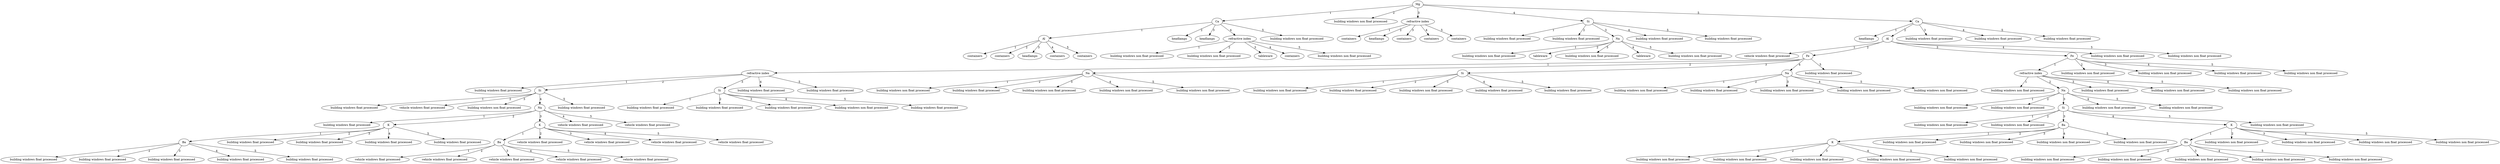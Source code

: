 digraph {
rank=LR;
Mg[label="Mg"]
232[label="Ca"]
213[label="Al"]
204[label="containers"]
206[label="containers"]
208[label="headlamps"]
210[label="containers"]
212[label="containers"]
215[label="headlamps"]
217[label="headlamps"]
229[label="refractive index"]
220[label="building windows non float processed"]
222[label="building windows non float processed"]
224[label="tableware"]
226[label="containers"]
228[label="building windows non float processed"]
231[label="building windows non float processed"]
234[label="building windows non float processed"]
246[label="refractive index"]
237[label="containers"]
239[label="headlamps"]
241[label="containers"]
243[label="containers"]
245[label="containers"]
268[label="Si"]
249[label="building windows float processed"]
251[label="building windows float processed"]
263[label="Na"]
254[label="building windows non float processed"]
256[label="tableware"]
258[label="building windows non float processed"]
260[label="tableware"]
262[label="building windows non float processed"]
265[label="building windows float processed"]
267[label="building windows float processed"]
490[label="Ca"]
271[label="headlamps"]
483[label="Al"]
274[label="vehicle windows float processed"]
396[label="Fe"]
357[label="refractive index"]
278[label="building windows float processed"]
340[label="Si"]
281[label="building windows float processed"]
283[label="vehicle windows float processed"]
285[label="building windows non float processed"]
337[label="Na"]
288[label="building windows float processed"]
310[label="K"]
301[label="Ba"]
292[label="building windows float processed"]
294[label="building windows float processed"]
296[label="building windows float processed"]
298[label="building windows float processed"]
300[label="building windows float processed"]
303[label="building windows float processed"]
305[label="building windows float processed"]
307[label="building windows float processed"]
309[label="building windows float processed"]
332[label="K"]
323[label="Ba"]
314[label="vehicle windows float processed"]
316[label="vehicle windows float processed"]
318[label="vehicle windows float processed"]
320[label="vehicle windows float processed"]
322[label="vehicle windows float processed"]
325[label="vehicle windows float processed"]
327[label="vehicle windows float processed"]
329[label="vehicle windows float processed"]
331[label="vehicle windows float processed"]
334[label="vehicle windows float processed"]
336[label="vehicle windows float processed"]
339[label="building windows float processed"]
352[label="Si"]
343[label="building windows float processed"]
345[label="building windows float processed"]
347[label="building windows float processed"]
349[label="building windows non float processed"]
351[label="building windows float processed"]
354[label="building windows float processed"]
356[label="building windows float processed"]
369[label="Na"]
360[label="building windows non float processed"]
362[label="building windows float processed"]
364[label="building windows non float processed"]
366[label="building windows non float processed"]
368[label="building windows non float processed"]
381[label="Si"]
372[label="building windows non float processed"]
374[label="building windows float processed"]
376[label="building windows non float processed"]
378[label="building windows float processed"]
380[label="building windows float processed"]
393[label="Na"]
384[label="building windows non float processed"]
386[label="building windows float processed"]
388[label="building windows non float processed"]
390[label="building windows non float processed"]
392[label="building windows non float processed"]
395[label="building windows float processed"]
478[label="Fe"]
469[label="refractive index"]
400[label="building windows non float processed"]
462[label="Na"]
403[label="building windows non float processed"]
405[label="building windows non float processed"]
457[label="Si"]
408[label="building windows non float processed"]
410[label="building windows non float processed"]
432[label="Ba"]
423[label="K"]
414[label="building windows non float processed"]
416[label="building windows non float processed"]
418[label="building windows non float processed"]
420[label="building windows non float processed"]
422[label="building windows non float processed"]
425[label="building windows non float processed"]
427[label="building windows non float processed"]
429[label="building windows non float processed"]
431[label="building windows non float processed"]
454[label="K"]
445[label="Ba"]
436[label="building windows non float processed"]
438[label="building windows non float processed"]
440[label="building windows non float processed"]
442[label="building windows non float processed"]
444[label="building windows non float processed"]
447[label="building windows non float processed"]
449[label="building windows non float processed"]
451[label="building windows non float processed"]
453[label="building windows non float processed"]
456[label="building windows non float processed"]
459[label="building windows non float processed"]
461[label="building windows non float processed"]
464[label="building windows float processed"]
466[label="building windows non float processed"]
468[label="building windows non float processed"]
471[label="building windows non float processed"]
473[label="building windows non float processed"]
475[label="building windows float processed"]
477[label="building windows non float processed"]
480[label="building windows non float processed"]
482[label="building windows non float processed"]
485[label="building windows float processed"]
487[label="building windows float processed"]
489[label="building windows float processed"]
213->204[label="1"]
213->206[label="2"]
213->208[label="3"]
213->210[label="4"]
213->212[label="5"]
232->213[label="1"]
232->215[label="2"]
232->217[label="3"]
229->220[label="1"]
229->222[label="2"]
229->224[label="3"]
229->226[label="4"]
229->228[label="5"]
232->229[label="4"]
232->231[label="5"]
Mg->232[label="1"]
Mg->234[label="2"]
246->237[label="1"]
246->239[label="2"]
246->241[label="3"]
246->243[label="4"]
246->245[label="5"]
Mg->246[label="3"]
268->249[label="1"]
268->251[label="2"]
263->254[label="1"]
263->256[label="2"]
263->258[label="3"]
263->260[label="4"]
263->262[label="5"]
268->263[label="3"]
268->265[label="4"]
268->267[label="5"]
Mg->268[label="4"]
490->271[label="1"]
483->274[label="1"]
357->278[label="1"]
340->281[label="1"]
340->283[label="2"]
340->285[label="3"]
337->288[label="1"]
301->292[label="1"]
301->294[label="2"]
301->296[label="3"]
301->298[label="4"]
301->300[label="5"]
310->301[label="1"]
310->303[label="2"]
310->305[label="3"]
310->307[label="4"]
310->309[label="5"]
337->310[label="2"]
323->314[label="1"]
323->316[label="2"]
323->318[label="3"]
323->320[label="4"]
323->322[label="5"]
332->323[label="1"]
332->325[label="2"]
332->327[label="3"]
332->329[label="4"]
332->331[label="5"]
337->332[label="3"]
337->334[label="4"]
337->336[label="5"]
340->337[label="4"]
340->339[label="5"]
357->340[label="2"]
352->343[label="1"]
352->345[label="2"]
352->347[label="3"]
352->349[label="4"]
352->351[label="5"]
357->352[label="3"]
357->354[label="4"]
357->356[label="5"]
396->357[label="1"]
369->360[label="1"]
369->362[label="2"]
369->364[label="3"]
369->366[label="4"]
369->368[label="5"]
396->369[label="2"]
381->372[label="1"]
381->374[label="2"]
381->376[label="3"]
381->378[label="4"]
381->380[label="5"]
396->381[label="3"]
393->384[label="1"]
393->386[label="2"]
393->388[label="3"]
393->390[label="4"]
393->392[label="5"]
396->393[label="4"]
396->395[label="5"]
483->396[label="2"]
469->400[label="1"]
462->403[label="1"]
462->405[label="2"]
457->408[label="1"]
457->410[label="2"]
423->414[label="1"]
423->416[label="2"]
423->418[label="3"]
423->420[label="4"]
423->422[label="5"]
432->423[label="1"]
432->425[label="2"]
432->427[label="3"]
432->429[label="4"]
432->431[label="5"]
457->432[label="3"]
445->436[label="1"]
445->438[label="2"]
445->440[label="3"]
445->442[label="4"]
445->444[label="5"]
454->445[label="1"]
454->447[label="2"]
454->449[label="3"]
454->451[label="4"]
454->453[label="5"]
457->454[label="4"]
457->456[label="5"]
462->457[label="3"]
462->459[label="4"]
462->461[label="5"]
469->462[label="2"]
469->464[label="3"]
469->466[label="4"]
469->468[label="5"]
478->469[label="1"]
478->471[label="2"]
478->473[label="3"]
478->475[label="4"]
478->477[label="5"]
483->478[label="3"]
483->480[label="4"]
483->482[label="5"]
490->483[label="2"]
490->485[label="3"]
490->487[label="4"]
490->489[label="5"]
Mg->490[label="5"]
}